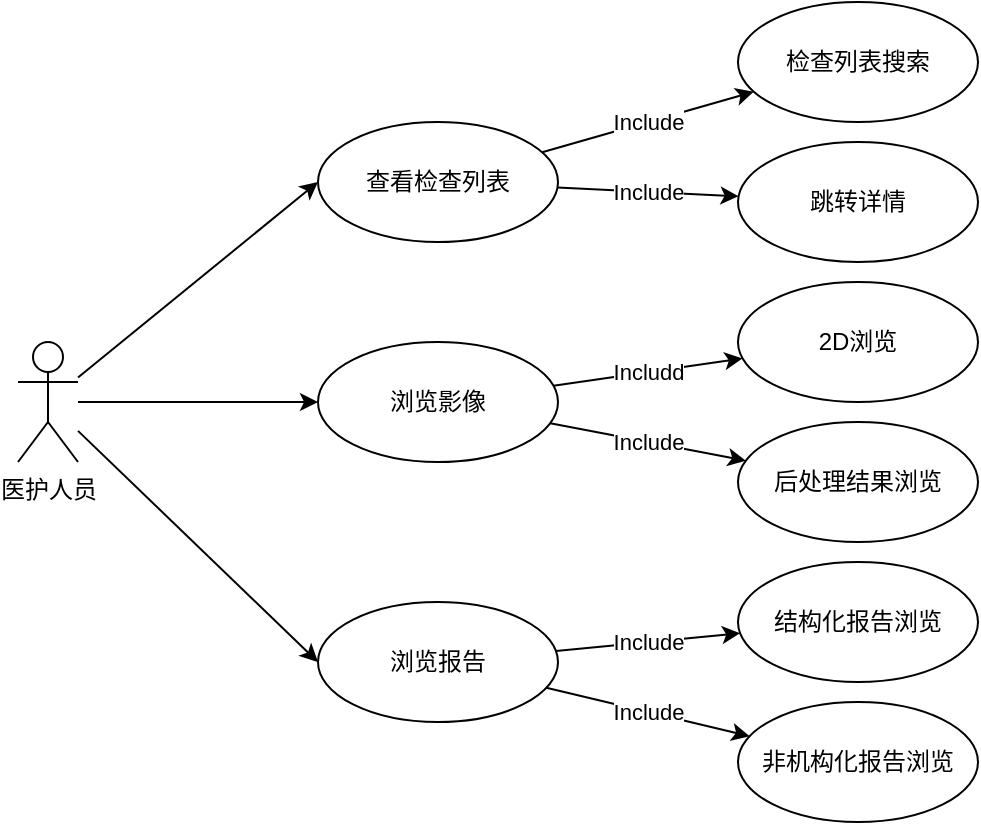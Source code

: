 <mxfile version="19.0.3" type="device"><diagram id="3r1zobeQUudfaLYIaQtY" name="Page-1"><mxGraphModel dx="1102" dy="721" grid="1" gridSize="10" guides="1" tooltips="1" connect="1" arrows="1" fold="1" page="1" pageScale="1" pageWidth="1169" pageHeight="827" math="0" shadow="0"><root><mxCell id="0"/><mxCell id="1" parent="0"/><mxCell id="Hsjgf6H30G__Z1NstywZ-14" value="" style="edgeStyle=none;rounded=0;orthogonalLoop=1;jettySize=auto;html=1;" edge="1" parent="1" source="Hsjgf6H30G__Z1NstywZ-1" target="Hsjgf6H30G__Z1NstywZ-13"><mxGeometry relative="1" as="geometry"/></mxCell><mxCell id="Hsjgf6H30G__Z1NstywZ-21" style="edgeStyle=none;rounded=0;orthogonalLoop=1;jettySize=auto;html=1;entryX=0;entryY=0.5;entryDx=0;entryDy=0;" edge="1" parent="1" source="Hsjgf6H30G__Z1NstywZ-1" target="Hsjgf6H30G__Z1NstywZ-19"><mxGeometry relative="1" as="geometry"/></mxCell><mxCell id="Hsjgf6H30G__Z1NstywZ-22" style="edgeStyle=none;rounded=0;orthogonalLoop=1;jettySize=auto;html=1;entryX=0;entryY=0.5;entryDx=0;entryDy=0;" edge="1" parent="1" source="Hsjgf6H30G__Z1NstywZ-1" target="Hsjgf6H30G__Z1NstywZ-20"><mxGeometry relative="1" as="geometry"/></mxCell><mxCell id="Hsjgf6H30G__Z1NstywZ-1" value="医护人员" style="shape=umlActor;verticalLabelPosition=bottom;verticalAlign=top;html=1;" vertex="1" parent="1"><mxGeometry x="140" y="270" width="30" height="60" as="geometry"/></mxCell><mxCell id="Hsjgf6H30G__Z1NstywZ-28" value="&lt;span style=&quot;color: rgb(0, 0, 0); font-family: Helvetica; font-size: 11px; font-style: normal; font-variant-ligatures: normal; font-variant-caps: normal; font-weight: 400; letter-spacing: normal; orphans: 2; text-align: center; text-indent: 0px; text-transform: none; widows: 2; word-spacing: 0px; -webkit-text-stroke-width: 0px; background-color: rgb(255, 255, 255); text-decoration-thickness: initial; text-decoration-style: initial; text-decoration-color: initial; float: none; display: inline !important;&quot;&gt;Includd&lt;/span&gt;" style="edgeStyle=none;rounded=0;orthogonalLoop=1;jettySize=auto;html=1;" edge="1" parent="1" source="Hsjgf6H30G__Z1NstywZ-13" target="Hsjgf6H30G__Z1NstywZ-27"><mxGeometry relative="1" as="geometry"/></mxCell><mxCell id="Hsjgf6H30G__Z1NstywZ-30" value="&lt;span style=&quot;color: rgb(0, 0, 0); font-family: Helvetica; font-size: 11px; font-style: normal; font-variant-ligatures: normal; font-variant-caps: normal; font-weight: 400; letter-spacing: normal; orphans: 2; text-align: center; text-indent: 0px; text-transform: none; widows: 2; word-spacing: 0px; -webkit-text-stroke-width: 0px; background-color: rgb(255, 255, 255); text-decoration-thickness: initial; text-decoration-style: initial; text-decoration-color: initial; float: none; display: inline !important;&quot;&gt;Include&lt;/span&gt;" style="edgeStyle=none;rounded=0;orthogonalLoop=1;jettySize=auto;html=1;" edge="1" parent="1" source="Hsjgf6H30G__Z1NstywZ-13" target="Hsjgf6H30G__Z1NstywZ-29"><mxGeometry relative="1" as="geometry"/></mxCell><mxCell id="Hsjgf6H30G__Z1NstywZ-13" value="浏览影像" style="ellipse;whiteSpace=wrap;html=1;verticalAlign=middle;" vertex="1" parent="1"><mxGeometry x="290" y="270" width="120" height="60" as="geometry"/></mxCell><mxCell id="Hsjgf6H30G__Z1NstywZ-24" value="Include" style="edgeStyle=none;rounded=0;orthogonalLoop=1;jettySize=auto;html=1;" edge="1" parent="1" source="Hsjgf6H30G__Z1NstywZ-19" target="Hsjgf6H30G__Z1NstywZ-23"><mxGeometry relative="1" as="geometry"/></mxCell><mxCell id="Hsjgf6H30G__Z1NstywZ-26" value="&lt;span style=&quot;color: rgb(0, 0, 0); font-family: Helvetica; font-size: 11px; font-style: normal; font-variant-ligatures: normal; font-variant-caps: normal; font-weight: 400; letter-spacing: normal; orphans: 2; text-align: center; text-indent: 0px; text-transform: none; widows: 2; word-spacing: 0px; -webkit-text-stroke-width: 0px; background-color: rgb(255, 255, 255); text-decoration-thickness: initial; text-decoration-style: initial; text-decoration-color: initial; float: none; display: inline !important;&quot;&gt;Include&lt;/span&gt;" style="edgeStyle=none;rounded=0;orthogonalLoop=1;jettySize=auto;html=1;" edge="1" parent="1" source="Hsjgf6H30G__Z1NstywZ-19" target="Hsjgf6H30G__Z1NstywZ-25"><mxGeometry relative="1" as="geometry"/></mxCell><mxCell id="Hsjgf6H30G__Z1NstywZ-19" value="查看检查列表" style="ellipse;whiteSpace=wrap;html=1;verticalAlign=middle;" vertex="1" parent="1"><mxGeometry x="290" y="160" width="120" height="60" as="geometry"/></mxCell><mxCell id="Hsjgf6H30G__Z1NstywZ-32" value="Include" style="edgeStyle=none;rounded=0;orthogonalLoop=1;jettySize=auto;html=1;" edge="1" parent="1" source="Hsjgf6H30G__Z1NstywZ-20" target="Hsjgf6H30G__Z1NstywZ-31"><mxGeometry relative="1" as="geometry"/></mxCell><mxCell id="Hsjgf6H30G__Z1NstywZ-34" value="&lt;span style=&quot;color: rgb(0, 0, 0); font-family: Helvetica; font-size: 11px; font-style: normal; font-variant-ligatures: normal; font-variant-caps: normal; font-weight: 400; letter-spacing: normal; orphans: 2; text-align: center; text-indent: 0px; text-transform: none; widows: 2; word-spacing: 0px; -webkit-text-stroke-width: 0px; background-color: rgb(255, 255, 255); text-decoration-thickness: initial; text-decoration-style: initial; text-decoration-color: initial; float: none; display: inline !important;&quot;&gt;Include&lt;/span&gt;" style="edgeStyle=none;rounded=0;orthogonalLoop=1;jettySize=auto;html=1;" edge="1" parent="1" source="Hsjgf6H30G__Z1NstywZ-20" target="Hsjgf6H30G__Z1NstywZ-33"><mxGeometry relative="1" as="geometry"/></mxCell><mxCell id="Hsjgf6H30G__Z1NstywZ-20" value="浏览报告" style="ellipse;whiteSpace=wrap;html=1;verticalAlign=middle;" vertex="1" parent="1"><mxGeometry x="290" y="400" width="120" height="60" as="geometry"/></mxCell><mxCell id="Hsjgf6H30G__Z1NstywZ-23" value="检查列表搜索" style="ellipse;whiteSpace=wrap;html=1;verticalAlign=middle;flipH=1;flipV=1;" vertex="1" parent="1"><mxGeometry x="500" y="100" width="120" height="60" as="geometry"/></mxCell><mxCell id="Hsjgf6H30G__Z1NstywZ-25" value="跳转详情" style="ellipse;whiteSpace=wrap;html=1;verticalAlign=middle;flipH=1;flipV=1;" vertex="1" parent="1"><mxGeometry x="500" y="170" width="120" height="60" as="geometry"/></mxCell><mxCell id="Hsjgf6H30G__Z1NstywZ-27" value="2D浏览" style="ellipse;whiteSpace=wrap;html=1;verticalAlign=middle;flipH=1;flipV=1;" vertex="1" parent="1"><mxGeometry x="500" y="240" width="120" height="60" as="geometry"/></mxCell><mxCell id="Hsjgf6H30G__Z1NstywZ-29" value="后处理结果浏览" style="ellipse;whiteSpace=wrap;html=1;verticalAlign=middle;flipH=1;flipV=1;" vertex="1" parent="1"><mxGeometry x="500" y="310" width="120" height="60" as="geometry"/></mxCell><mxCell id="Hsjgf6H30G__Z1NstywZ-31" value="结构化报告浏览" style="ellipse;whiteSpace=wrap;html=1;verticalAlign=middle;flipH=1;flipV=1;" vertex="1" parent="1"><mxGeometry x="500" y="380" width="120" height="60" as="geometry"/></mxCell><mxCell id="Hsjgf6H30G__Z1NstywZ-33" value="非机构化报告浏览" style="ellipse;whiteSpace=wrap;html=1;verticalAlign=middle;flipH=1;flipV=1;" vertex="1" parent="1"><mxGeometry x="500" y="450" width="120" height="60" as="geometry"/></mxCell></root></mxGraphModel></diagram></mxfile>